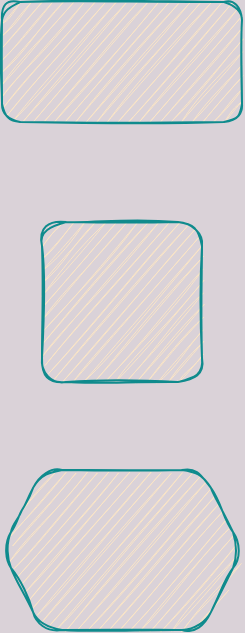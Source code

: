 <mxfile version="14.4.9" type="github">
  <diagram id="QSCsBoBHIRKWqrGeN758" name="第 1 页">
    <mxGraphModel dx="1406" dy="669" grid="0" gridSize="10" guides="1" tooltips="1" connect="1" arrows="1" fold="1" page="1" pageScale="1" pageWidth="1169" pageHeight="827" background="#DAD2D8" math="0" shadow="0">
      <root>
        <mxCell id="0" />
        <mxCell id="1" parent="0" />
        <mxCell id="Ymab6s5Fj6hapWL2f808-1" value="" style="whiteSpace=wrap;html=1;fillColor=#FAE5C7;strokeColor=#0F8B8D;fontColor=#143642;sketch=1;rounded=1;" vertex="1" parent="1">
          <mxGeometry x="350" y="100" width="120" height="60" as="geometry" />
        </mxCell>
        <mxCell id="Ymab6s5Fj6hapWL2f808-2" value="" style="whiteSpace=wrap;html=1;aspect=fixed;fillColor=#FAE5C7;strokeColor=#0F8B8D;fontColor=#143642;sketch=1;rounded=1;" vertex="1" parent="1">
          <mxGeometry x="370" y="210" width="80" height="80" as="geometry" />
        </mxCell>
        <mxCell id="Ymab6s5Fj6hapWL2f808-3" value="" style="shape=hexagon;perimeter=hexagonPerimeter2;whiteSpace=wrap;html=1;fixedSize=1;fillColor=#FAE5C7;strokeColor=#0F8B8D;fontColor=#143642;sketch=1;rounded=1;" vertex="1" parent="1">
          <mxGeometry x="350" y="334" width="120" height="80" as="geometry" />
        </mxCell>
      </root>
    </mxGraphModel>
  </diagram>
</mxfile>
